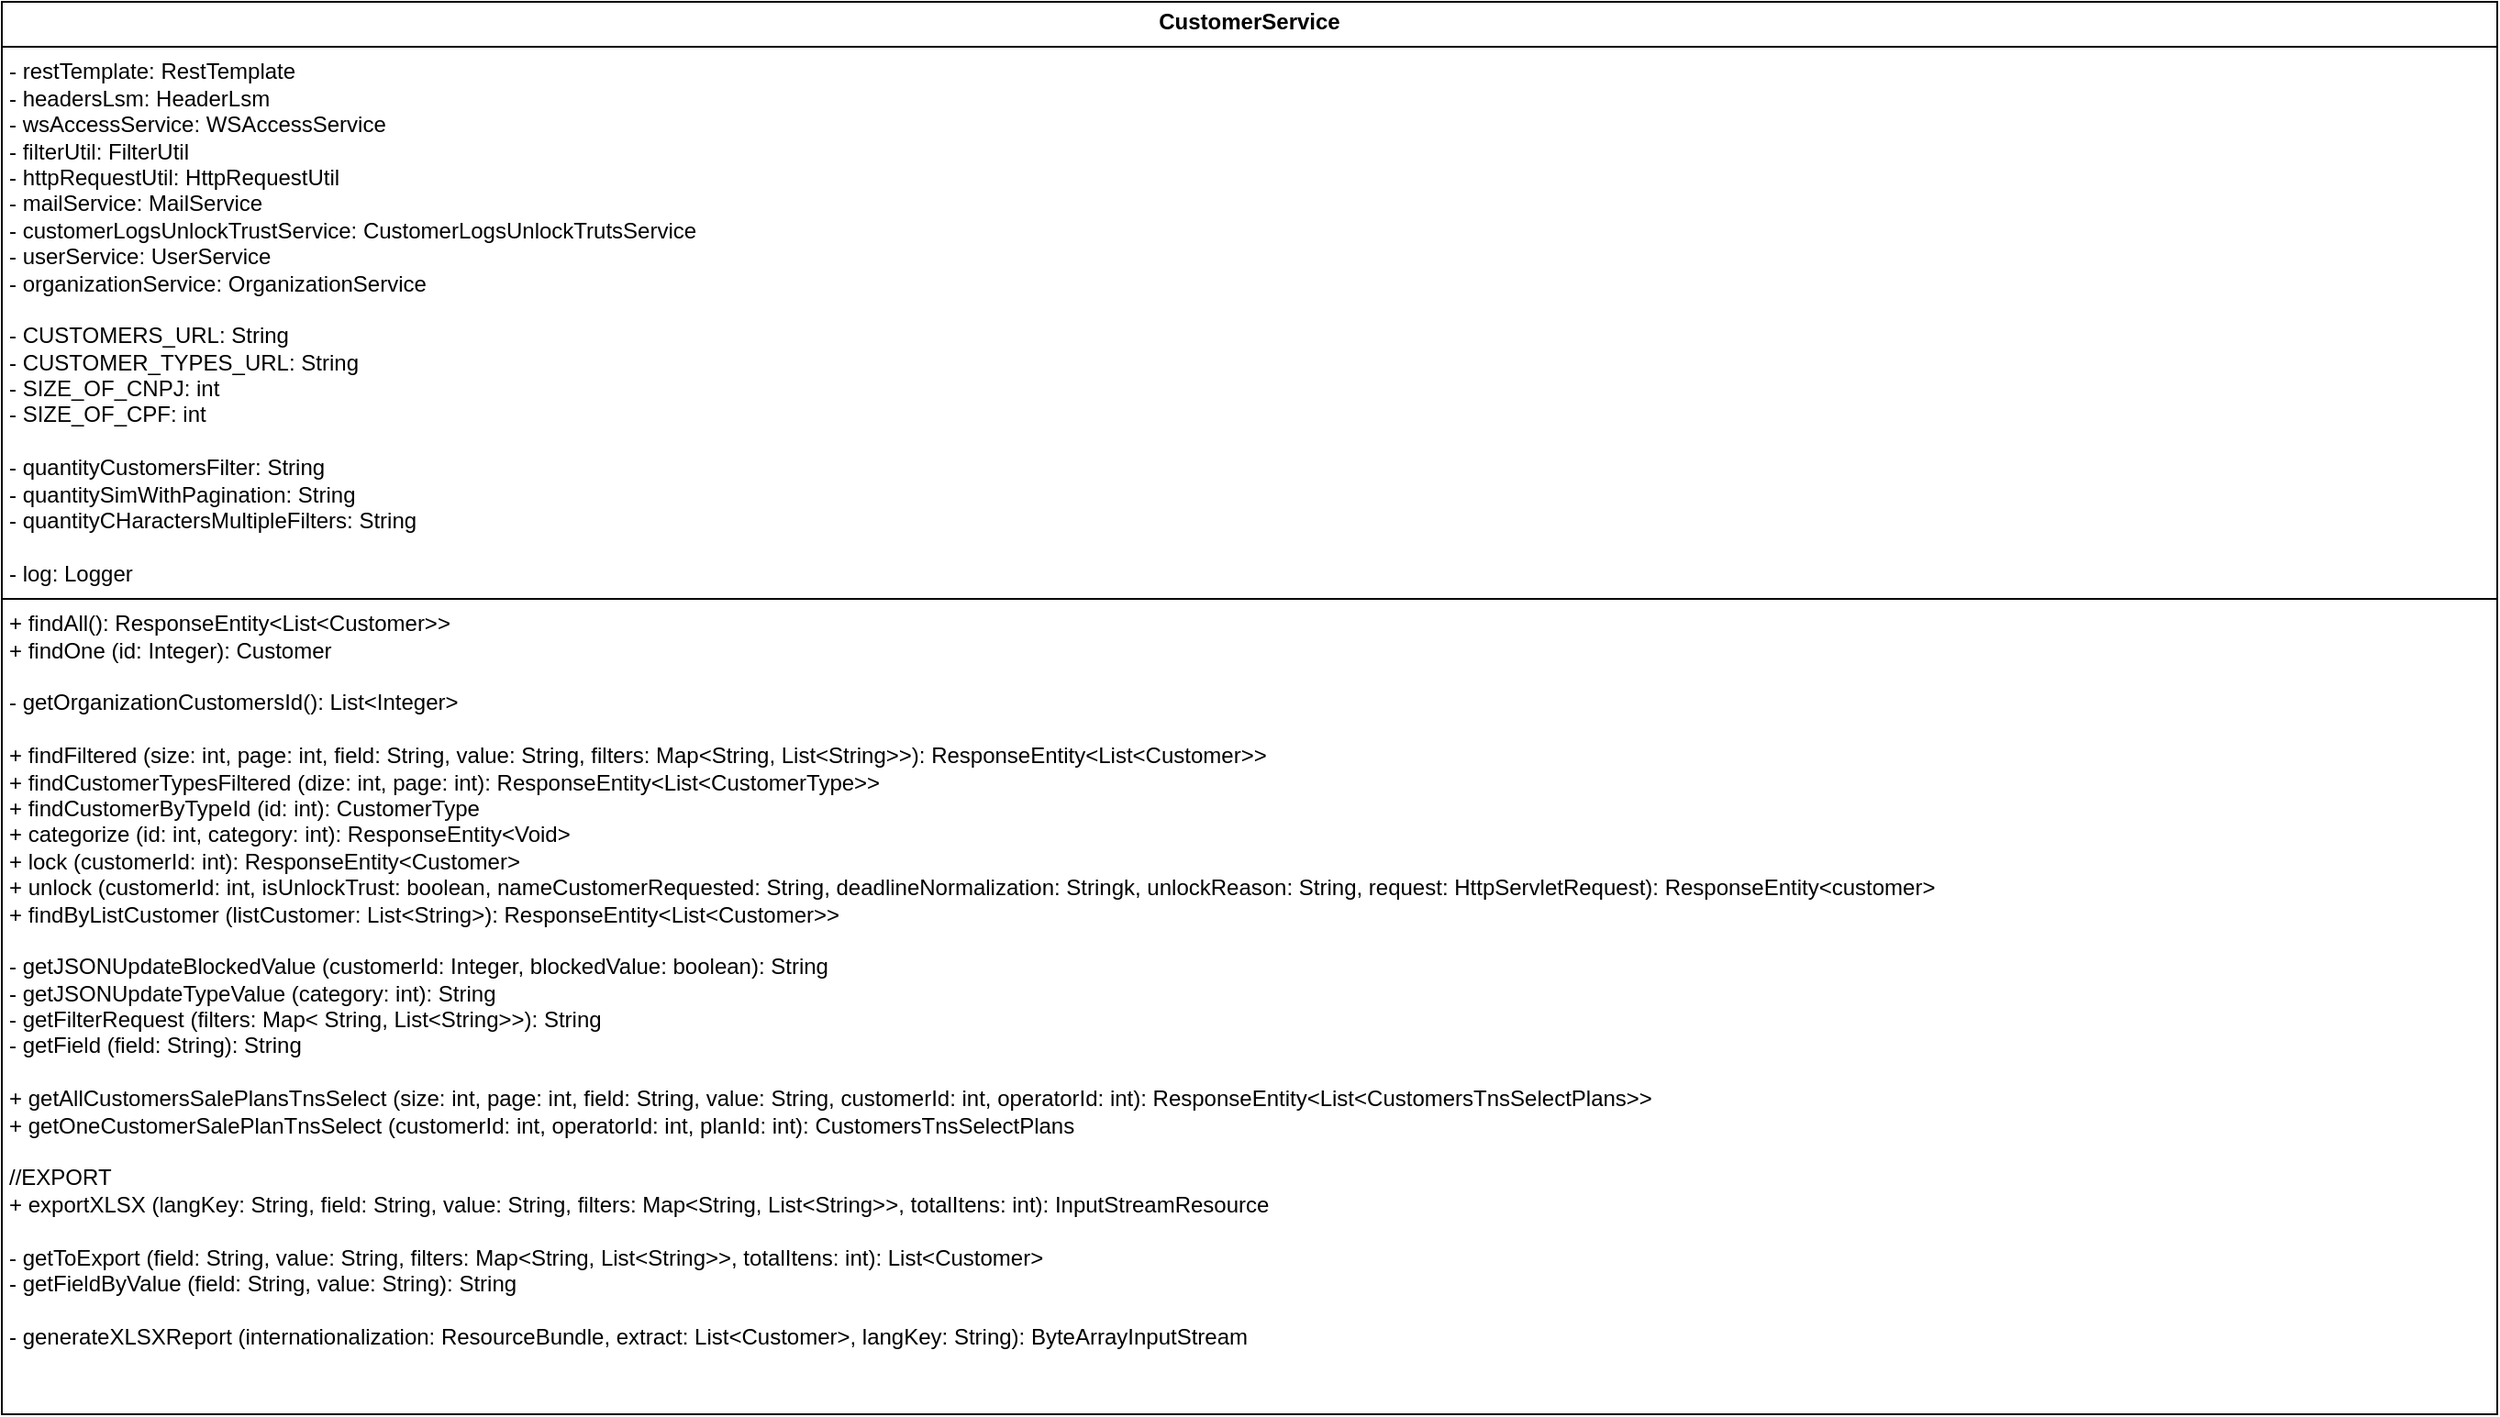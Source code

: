 <mxfile version="26.0.9">
  <diagram name="Página-1" id="XTdxw468BK0kqVXerZVO">
    <mxGraphModel dx="1098" dy="585" grid="1" gridSize="10" guides="1" tooltips="1" connect="1" arrows="1" fold="1" page="1" pageScale="1" pageWidth="827" pageHeight="1169" math="0" shadow="0">
      <root>
        <mxCell id="0" />
        <mxCell id="1" parent="0" />
        <mxCell id="JwAX59YpjfXVhUWu2Agv-1" value="&lt;p style=&quot;margin:0px;margin-top:4px;text-align:center;&quot;&gt;&lt;b&gt;CustomerService&lt;/b&gt;&lt;/p&gt;&lt;hr size=&quot;1&quot; style=&quot;border-style:solid;&quot;&gt;&lt;p style=&quot;margin:0px;margin-left:4px;&quot;&gt;- restTemplate: RestTemplate&lt;/p&gt;&lt;p style=&quot;margin:0px;margin-left:4px;&quot;&gt;- headersLsm: HeaderLsm&lt;/p&gt;&lt;p style=&quot;margin:0px;margin-left:4px;&quot;&gt;- wsAccessService: WSAccessService&lt;/p&gt;&lt;p style=&quot;margin:0px;margin-left:4px;&quot;&gt;- filterUtil: FilterUtil&lt;/p&gt;&lt;p style=&quot;margin:0px;margin-left:4px;&quot;&gt;- httpRequestUtil: HttpRequestUtil&lt;/p&gt;&lt;p style=&quot;margin:0px;margin-left:4px;&quot;&gt;- mailService: MailService&lt;/p&gt;&lt;p style=&quot;margin:0px;margin-left:4px;&quot;&gt;- customerLogsUnlockTrustService: CustomerLogsUnlockTrutsService&lt;/p&gt;&lt;p style=&quot;margin:0px;margin-left:4px;&quot;&gt;- userService: UserService&lt;/p&gt;&lt;p style=&quot;margin:0px;margin-left:4px;&quot;&gt;- organizationService: OrganizationService&lt;/p&gt;&lt;p style=&quot;margin:0px;margin-left:4px;&quot;&gt;&lt;br&gt;&lt;/p&gt;&lt;p style=&quot;margin:0px;margin-left:4px;&quot;&gt;- CUSTOMERS_URL: String&lt;/p&gt;&lt;p style=&quot;margin:0px;margin-left:4px;&quot;&gt;- CUSTOMER_TYPES_URL: String&lt;/p&gt;&lt;p style=&quot;margin:0px;margin-left:4px;&quot;&gt;- SIZE_OF_CNPJ: int&lt;/p&gt;&lt;p style=&quot;margin:0px;margin-left:4px;&quot;&gt;- SIZE_OF_CPF: int&lt;/p&gt;&lt;p style=&quot;margin:0px;margin-left:4px;&quot;&gt;&lt;br&gt;&lt;/p&gt;&lt;p style=&quot;margin:0px;margin-left:4px;&quot;&gt;- quantityCustomersFilter: String&lt;/p&gt;&lt;p style=&quot;margin:0px;margin-left:4px;&quot;&gt;- quantitySimWithPagination: String&lt;/p&gt;&lt;p style=&quot;margin:0px;margin-left:4px;&quot;&gt;- quantityCHaractersMultipleFilters: String&lt;/p&gt;&lt;p style=&quot;margin:0px;margin-left:4px;&quot;&gt;&lt;br&gt;&lt;/p&gt;&lt;p style=&quot;margin:0px;margin-left:4px;&quot;&gt;- log: Logger&lt;/p&gt;&lt;hr size=&quot;1&quot; style=&quot;border-style:solid;&quot;&gt;&lt;p style=&quot;margin:0px;margin-left:4px;&quot;&gt;+ findAll(): ResponseEntity&amp;lt;List&amp;lt;Customer&amp;gt;&amp;gt;&lt;/p&gt;&lt;p style=&quot;margin:0px;margin-left:4px;&quot;&gt;+ findOne (id: Integer): Customer&lt;/p&gt;&lt;p style=&quot;margin:0px;margin-left:4px;&quot;&gt;&lt;br&gt;&lt;/p&gt;&lt;p style=&quot;margin:0px;margin-left:4px;&quot;&gt;- getOrganizationCustomersId(): List&amp;lt;Integer&amp;gt;&lt;/p&gt;&lt;p style=&quot;margin:0px;margin-left:4px;&quot;&gt;&lt;br&gt;&lt;/p&gt;&lt;p style=&quot;margin:0px;margin-left:4px;&quot;&gt;+ findFiltered (size: int, page: int, field: String, value: String, filters: Map&amp;lt;String, List&amp;lt;String&amp;gt;&amp;gt;): ResponseEntity&amp;lt;List&amp;lt;Customer&amp;gt;&amp;gt;&lt;/p&gt;&lt;p style=&quot;margin:0px;margin-left:4px;&quot;&gt;+ findCustomerTypesFiltered (dize: int, page: int): ResponseEntity&amp;lt;List&amp;lt;CustomerType&amp;gt;&amp;gt;&lt;/p&gt;&lt;p style=&quot;margin:0px;margin-left:4px;&quot;&gt;+ findCustomerByTypeId (id: int): CustomerType&lt;/p&gt;&lt;p style=&quot;margin:0px;margin-left:4px;&quot;&gt;+ categorize (id: int, category: int): ResponseEntity&amp;lt;Void&amp;gt;&lt;/p&gt;&lt;p style=&quot;margin:0px;margin-left:4px;&quot;&gt;+ lock (customerId: int): ResponseEntity&amp;lt;Customer&amp;gt;&lt;/p&gt;&lt;p style=&quot;margin:0px;margin-left:4px;&quot;&gt;+ unlock (customerId: int, isUnlockTrust: boolean, nameCustomerRequested: String, deadlineNormalization: Stringk, unlockReason: String, request: HttpServletRequest): ResponseEntity&amp;lt;customer&amp;gt;&lt;/p&gt;&lt;p style=&quot;margin:0px;margin-left:4px;&quot;&gt;+ findByListCustomer (listCustomer: List&amp;lt;String&amp;gt;): ResponseEntity&amp;lt;List&amp;lt;Customer&amp;gt;&amp;gt;&lt;/p&gt;&lt;p style=&quot;margin:0px;margin-left:4px;&quot;&gt;&lt;br&gt;&lt;/p&gt;&lt;p style=&quot;margin:0px;margin-left:4px;&quot;&gt;- getJSONUpdateBlockedValue (customerId: Integer, blockedValue: boolean): String&lt;/p&gt;&lt;p style=&quot;margin:0px;margin-left:4px;&quot;&gt;- getJSONUpdateTypeValue (category: int): String&lt;/p&gt;&lt;p style=&quot;margin:0px;margin-left:4px;&quot;&gt;- getFilterRequest (filters: Map&amp;lt; String, List&amp;lt;String&amp;gt;&amp;gt;): String&lt;/p&gt;&lt;p style=&quot;margin:0px;margin-left:4px;&quot;&gt;- getField (field: String): String&lt;/p&gt;&lt;p style=&quot;margin:0px;margin-left:4px;&quot;&gt;&lt;br&gt;&lt;/p&gt;&lt;p style=&quot;margin:0px;margin-left:4px;&quot;&gt;+ getAllCustomersSalePlansTnsSelect (size: int, page: int, field: String, value: String, customerId: int, operatorId: int): ResponseEntity&amp;lt;List&amp;lt;CustomersTnsSelectPlans&amp;gt;&amp;gt;&lt;/p&gt;&lt;p style=&quot;margin:0px;margin-left:4px;&quot;&gt;+ getOneCustomerSalePlanTnsSelect (customerId: int, operatorId: int, planId: int): CustomersTnsSelectPlans&lt;/p&gt;&lt;p style=&quot;margin:0px;margin-left:4px;&quot;&gt;&lt;br&gt;&lt;/p&gt;&lt;p style=&quot;margin:0px;margin-left:4px;&quot;&gt;//EXPORT&lt;/p&gt;&lt;p style=&quot;margin:0px;margin-left:4px;&quot;&gt;+ exportXLSX (langKey: String, field: String, value: String, filters: Map&amp;lt;String, List&amp;lt;String&amp;gt;&amp;gt;, totalItens: int): InputStreamResource&lt;/p&gt;&lt;p style=&quot;margin:0px;margin-left:4px;&quot;&gt;&lt;br&gt;&lt;/p&gt;&lt;p style=&quot;margin:0px;margin-left:4px;&quot;&gt;- getToExport (field: String, value: String, filters: Map&amp;lt;String, List&amp;lt;String&amp;gt;&amp;gt;, totalItens: int): List&amp;lt;Customer&amp;gt;&lt;/p&gt;&lt;p style=&quot;margin:0px;margin-left:4px;&quot;&gt;- getFieldByValue (field: String, value: String): String&lt;/p&gt;&lt;p style=&quot;margin:0px;margin-left:4px;&quot;&gt;&lt;br&gt;&lt;/p&gt;&lt;p style=&quot;margin:0px;margin-left:4px;&quot;&gt;- generateXLSXReport (internationalization: ResourceBundle, extract: List&amp;lt;Customer&amp;gt;, langKey: String): ByteArrayInputStream&lt;/p&gt;&lt;p style=&quot;margin:0px;margin-left:4px;&quot;&gt;&lt;br&gt;&lt;/p&gt;" style="verticalAlign=top;align=left;overflow=fill;html=1;whiteSpace=wrap;" parent="1" vertex="1">
          <mxGeometry x="210" y="320" width="1360" height="770" as="geometry" />
        </mxCell>
      </root>
    </mxGraphModel>
  </diagram>
</mxfile>
